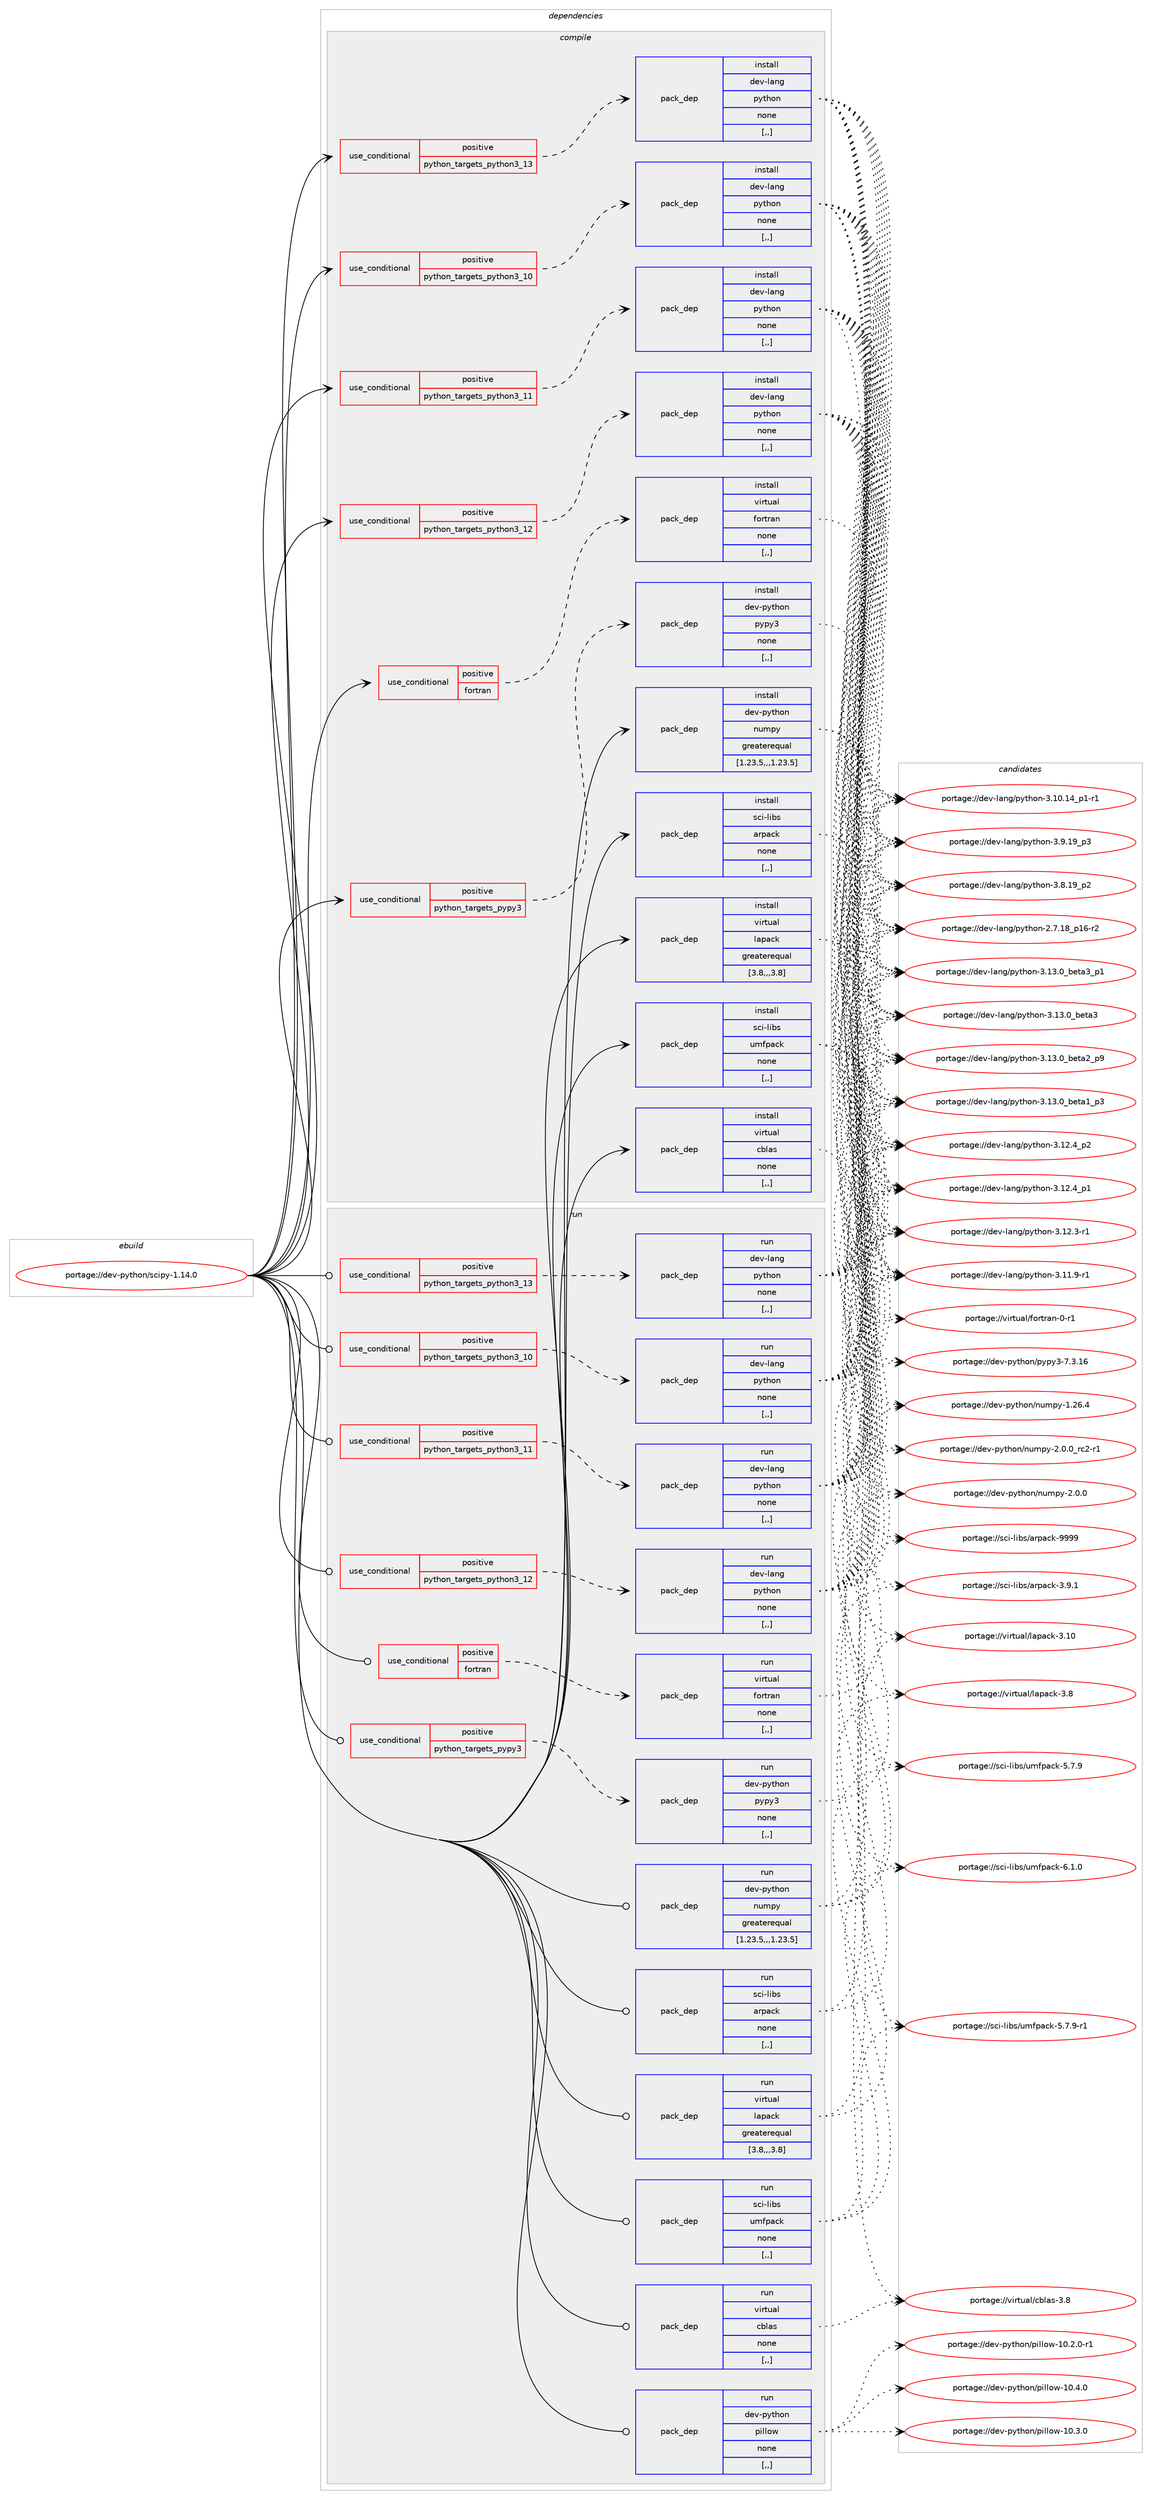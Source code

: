 digraph prolog {

# *************
# Graph options
# *************

newrank=true;
concentrate=true;
compound=true;
graph [rankdir=LR,fontname=Helvetica,fontsize=10,ranksep=1.5];#, ranksep=2.5, nodesep=0.2];
edge  [arrowhead=vee];
node  [fontname=Helvetica,fontsize=10];

# **********
# The ebuild
# **********

subgraph cluster_leftcol {
color=gray;
label=<<i>ebuild</i>>;
id [label="portage://dev-python/scipy-1.14.0", color=red, width=4, href="../dev-python/scipy-1.14.0.svg"];
}

# ****************
# The dependencies
# ****************

subgraph cluster_midcol {
color=gray;
label=<<i>dependencies</i>>;
subgraph cluster_compile {
fillcolor="#eeeeee";
style=filled;
label=<<i>compile</i>>;
subgraph cond39137 {
dependency162172 [label=<<TABLE BORDER="0" CELLBORDER="1" CELLSPACING="0" CELLPADDING="4"><TR><TD ROWSPAN="3" CELLPADDING="10">use_conditional</TD></TR><TR><TD>positive</TD></TR><TR><TD>fortran</TD></TR></TABLE>>, shape=none, color=red];
subgraph pack121763 {
dependency162173 [label=<<TABLE BORDER="0" CELLBORDER="1" CELLSPACING="0" CELLPADDING="4" WIDTH="220"><TR><TD ROWSPAN="6" CELLPADDING="30">pack_dep</TD></TR><TR><TD WIDTH="110">install</TD></TR><TR><TD>virtual</TD></TR><TR><TD>fortran</TD></TR><TR><TD>none</TD></TR><TR><TD>[,,]</TD></TR></TABLE>>, shape=none, color=blue];
}
dependency162172:e -> dependency162173:w [weight=20,style="dashed",arrowhead="vee"];
}
id:e -> dependency162172:w [weight=20,style="solid",arrowhead="vee"];
subgraph cond39138 {
dependency162174 [label=<<TABLE BORDER="0" CELLBORDER="1" CELLSPACING="0" CELLPADDING="4"><TR><TD ROWSPAN="3" CELLPADDING="10">use_conditional</TD></TR><TR><TD>positive</TD></TR><TR><TD>python_targets_pypy3</TD></TR></TABLE>>, shape=none, color=red];
subgraph pack121764 {
dependency162175 [label=<<TABLE BORDER="0" CELLBORDER="1" CELLSPACING="0" CELLPADDING="4" WIDTH="220"><TR><TD ROWSPAN="6" CELLPADDING="30">pack_dep</TD></TR><TR><TD WIDTH="110">install</TD></TR><TR><TD>dev-python</TD></TR><TR><TD>pypy3</TD></TR><TR><TD>none</TD></TR><TR><TD>[,,]</TD></TR></TABLE>>, shape=none, color=blue];
}
dependency162174:e -> dependency162175:w [weight=20,style="dashed",arrowhead="vee"];
}
id:e -> dependency162174:w [weight=20,style="solid",arrowhead="vee"];
subgraph cond39139 {
dependency162176 [label=<<TABLE BORDER="0" CELLBORDER="1" CELLSPACING="0" CELLPADDING="4"><TR><TD ROWSPAN="3" CELLPADDING="10">use_conditional</TD></TR><TR><TD>positive</TD></TR><TR><TD>python_targets_python3_10</TD></TR></TABLE>>, shape=none, color=red];
subgraph pack121765 {
dependency162177 [label=<<TABLE BORDER="0" CELLBORDER="1" CELLSPACING="0" CELLPADDING="4" WIDTH="220"><TR><TD ROWSPAN="6" CELLPADDING="30">pack_dep</TD></TR><TR><TD WIDTH="110">install</TD></TR><TR><TD>dev-lang</TD></TR><TR><TD>python</TD></TR><TR><TD>none</TD></TR><TR><TD>[,,]</TD></TR></TABLE>>, shape=none, color=blue];
}
dependency162176:e -> dependency162177:w [weight=20,style="dashed",arrowhead="vee"];
}
id:e -> dependency162176:w [weight=20,style="solid",arrowhead="vee"];
subgraph cond39140 {
dependency162178 [label=<<TABLE BORDER="0" CELLBORDER="1" CELLSPACING="0" CELLPADDING="4"><TR><TD ROWSPAN="3" CELLPADDING="10">use_conditional</TD></TR><TR><TD>positive</TD></TR><TR><TD>python_targets_python3_11</TD></TR></TABLE>>, shape=none, color=red];
subgraph pack121766 {
dependency162179 [label=<<TABLE BORDER="0" CELLBORDER="1" CELLSPACING="0" CELLPADDING="4" WIDTH="220"><TR><TD ROWSPAN="6" CELLPADDING="30">pack_dep</TD></TR><TR><TD WIDTH="110">install</TD></TR><TR><TD>dev-lang</TD></TR><TR><TD>python</TD></TR><TR><TD>none</TD></TR><TR><TD>[,,]</TD></TR></TABLE>>, shape=none, color=blue];
}
dependency162178:e -> dependency162179:w [weight=20,style="dashed",arrowhead="vee"];
}
id:e -> dependency162178:w [weight=20,style="solid",arrowhead="vee"];
subgraph cond39141 {
dependency162180 [label=<<TABLE BORDER="0" CELLBORDER="1" CELLSPACING="0" CELLPADDING="4"><TR><TD ROWSPAN="3" CELLPADDING="10">use_conditional</TD></TR><TR><TD>positive</TD></TR><TR><TD>python_targets_python3_12</TD></TR></TABLE>>, shape=none, color=red];
subgraph pack121767 {
dependency162181 [label=<<TABLE BORDER="0" CELLBORDER="1" CELLSPACING="0" CELLPADDING="4" WIDTH="220"><TR><TD ROWSPAN="6" CELLPADDING="30">pack_dep</TD></TR><TR><TD WIDTH="110">install</TD></TR><TR><TD>dev-lang</TD></TR><TR><TD>python</TD></TR><TR><TD>none</TD></TR><TR><TD>[,,]</TD></TR></TABLE>>, shape=none, color=blue];
}
dependency162180:e -> dependency162181:w [weight=20,style="dashed",arrowhead="vee"];
}
id:e -> dependency162180:w [weight=20,style="solid",arrowhead="vee"];
subgraph cond39142 {
dependency162182 [label=<<TABLE BORDER="0" CELLBORDER="1" CELLSPACING="0" CELLPADDING="4"><TR><TD ROWSPAN="3" CELLPADDING="10">use_conditional</TD></TR><TR><TD>positive</TD></TR><TR><TD>python_targets_python3_13</TD></TR></TABLE>>, shape=none, color=red];
subgraph pack121768 {
dependency162183 [label=<<TABLE BORDER="0" CELLBORDER="1" CELLSPACING="0" CELLPADDING="4" WIDTH="220"><TR><TD ROWSPAN="6" CELLPADDING="30">pack_dep</TD></TR><TR><TD WIDTH="110">install</TD></TR><TR><TD>dev-lang</TD></TR><TR><TD>python</TD></TR><TR><TD>none</TD></TR><TR><TD>[,,]</TD></TR></TABLE>>, shape=none, color=blue];
}
dependency162182:e -> dependency162183:w [weight=20,style="dashed",arrowhead="vee"];
}
id:e -> dependency162182:w [weight=20,style="solid",arrowhead="vee"];
subgraph pack121769 {
dependency162184 [label=<<TABLE BORDER="0" CELLBORDER="1" CELLSPACING="0" CELLPADDING="4" WIDTH="220"><TR><TD ROWSPAN="6" CELLPADDING="30">pack_dep</TD></TR><TR><TD WIDTH="110">install</TD></TR><TR><TD>dev-python</TD></TR><TR><TD>numpy</TD></TR><TR><TD>greaterequal</TD></TR><TR><TD>[1.23.5,,,1.23.5]</TD></TR></TABLE>>, shape=none, color=blue];
}
id:e -> dependency162184:w [weight=20,style="solid",arrowhead="vee"];
subgraph pack121770 {
dependency162185 [label=<<TABLE BORDER="0" CELLBORDER="1" CELLSPACING="0" CELLPADDING="4" WIDTH="220"><TR><TD ROWSPAN="6" CELLPADDING="30">pack_dep</TD></TR><TR><TD WIDTH="110">install</TD></TR><TR><TD>sci-libs</TD></TR><TR><TD>arpack</TD></TR><TR><TD>none</TD></TR><TR><TD>[,,]</TD></TR></TABLE>>, shape=none, color=blue];
}
id:e -> dependency162185:w [weight=20,style="solid",arrowhead="vee"];
subgraph pack121771 {
dependency162186 [label=<<TABLE BORDER="0" CELLBORDER="1" CELLSPACING="0" CELLPADDING="4" WIDTH="220"><TR><TD ROWSPAN="6" CELLPADDING="30">pack_dep</TD></TR><TR><TD WIDTH="110">install</TD></TR><TR><TD>sci-libs</TD></TR><TR><TD>umfpack</TD></TR><TR><TD>none</TD></TR><TR><TD>[,,]</TD></TR></TABLE>>, shape=none, color=blue];
}
id:e -> dependency162186:w [weight=20,style="solid",arrowhead="vee"];
subgraph pack121772 {
dependency162187 [label=<<TABLE BORDER="0" CELLBORDER="1" CELLSPACING="0" CELLPADDING="4" WIDTH="220"><TR><TD ROWSPAN="6" CELLPADDING="30">pack_dep</TD></TR><TR><TD WIDTH="110">install</TD></TR><TR><TD>virtual</TD></TR><TR><TD>cblas</TD></TR><TR><TD>none</TD></TR><TR><TD>[,,]</TD></TR></TABLE>>, shape=none, color=blue];
}
id:e -> dependency162187:w [weight=20,style="solid",arrowhead="vee"];
subgraph pack121773 {
dependency162188 [label=<<TABLE BORDER="0" CELLBORDER="1" CELLSPACING="0" CELLPADDING="4" WIDTH="220"><TR><TD ROWSPAN="6" CELLPADDING="30">pack_dep</TD></TR><TR><TD WIDTH="110">install</TD></TR><TR><TD>virtual</TD></TR><TR><TD>lapack</TD></TR><TR><TD>greaterequal</TD></TR><TR><TD>[3.8,,,3.8]</TD></TR></TABLE>>, shape=none, color=blue];
}
id:e -> dependency162188:w [weight=20,style="solid",arrowhead="vee"];
}
subgraph cluster_compileandrun {
fillcolor="#eeeeee";
style=filled;
label=<<i>compile and run</i>>;
}
subgraph cluster_run {
fillcolor="#eeeeee";
style=filled;
label=<<i>run</i>>;
subgraph cond39143 {
dependency162189 [label=<<TABLE BORDER="0" CELLBORDER="1" CELLSPACING="0" CELLPADDING="4"><TR><TD ROWSPAN="3" CELLPADDING="10">use_conditional</TD></TR><TR><TD>positive</TD></TR><TR><TD>fortran</TD></TR></TABLE>>, shape=none, color=red];
subgraph pack121774 {
dependency162190 [label=<<TABLE BORDER="0" CELLBORDER="1" CELLSPACING="0" CELLPADDING="4" WIDTH="220"><TR><TD ROWSPAN="6" CELLPADDING="30">pack_dep</TD></TR><TR><TD WIDTH="110">run</TD></TR><TR><TD>virtual</TD></TR><TR><TD>fortran</TD></TR><TR><TD>none</TD></TR><TR><TD>[,,]</TD></TR></TABLE>>, shape=none, color=blue];
}
dependency162189:e -> dependency162190:w [weight=20,style="dashed",arrowhead="vee"];
}
id:e -> dependency162189:w [weight=20,style="solid",arrowhead="odot"];
subgraph cond39144 {
dependency162191 [label=<<TABLE BORDER="0" CELLBORDER="1" CELLSPACING="0" CELLPADDING="4"><TR><TD ROWSPAN="3" CELLPADDING="10">use_conditional</TD></TR><TR><TD>positive</TD></TR><TR><TD>python_targets_pypy3</TD></TR></TABLE>>, shape=none, color=red];
subgraph pack121775 {
dependency162192 [label=<<TABLE BORDER="0" CELLBORDER="1" CELLSPACING="0" CELLPADDING="4" WIDTH="220"><TR><TD ROWSPAN="6" CELLPADDING="30">pack_dep</TD></TR><TR><TD WIDTH="110">run</TD></TR><TR><TD>dev-python</TD></TR><TR><TD>pypy3</TD></TR><TR><TD>none</TD></TR><TR><TD>[,,]</TD></TR></TABLE>>, shape=none, color=blue];
}
dependency162191:e -> dependency162192:w [weight=20,style="dashed",arrowhead="vee"];
}
id:e -> dependency162191:w [weight=20,style="solid",arrowhead="odot"];
subgraph cond39145 {
dependency162193 [label=<<TABLE BORDER="0" CELLBORDER="1" CELLSPACING="0" CELLPADDING="4"><TR><TD ROWSPAN="3" CELLPADDING="10">use_conditional</TD></TR><TR><TD>positive</TD></TR><TR><TD>python_targets_python3_10</TD></TR></TABLE>>, shape=none, color=red];
subgraph pack121776 {
dependency162194 [label=<<TABLE BORDER="0" CELLBORDER="1" CELLSPACING="0" CELLPADDING="4" WIDTH="220"><TR><TD ROWSPAN="6" CELLPADDING="30">pack_dep</TD></TR><TR><TD WIDTH="110">run</TD></TR><TR><TD>dev-lang</TD></TR><TR><TD>python</TD></TR><TR><TD>none</TD></TR><TR><TD>[,,]</TD></TR></TABLE>>, shape=none, color=blue];
}
dependency162193:e -> dependency162194:w [weight=20,style="dashed",arrowhead="vee"];
}
id:e -> dependency162193:w [weight=20,style="solid",arrowhead="odot"];
subgraph cond39146 {
dependency162195 [label=<<TABLE BORDER="0" CELLBORDER="1" CELLSPACING="0" CELLPADDING="4"><TR><TD ROWSPAN="3" CELLPADDING="10">use_conditional</TD></TR><TR><TD>positive</TD></TR><TR><TD>python_targets_python3_11</TD></TR></TABLE>>, shape=none, color=red];
subgraph pack121777 {
dependency162196 [label=<<TABLE BORDER="0" CELLBORDER="1" CELLSPACING="0" CELLPADDING="4" WIDTH="220"><TR><TD ROWSPAN="6" CELLPADDING="30">pack_dep</TD></TR><TR><TD WIDTH="110">run</TD></TR><TR><TD>dev-lang</TD></TR><TR><TD>python</TD></TR><TR><TD>none</TD></TR><TR><TD>[,,]</TD></TR></TABLE>>, shape=none, color=blue];
}
dependency162195:e -> dependency162196:w [weight=20,style="dashed",arrowhead="vee"];
}
id:e -> dependency162195:w [weight=20,style="solid",arrowhead="odot"];
subgraph cond39147 {
dependency162197 [label=<<TABLE BORDER="0" CELLBORDER="1" CELLSPACING="0" CELLPADDING="4"><TR><TD ROWSPAN="3" CELLPADDING="10">use_conditional</TD></TR><TR><TD>positive</TD></TR><TR><TD>python_targets_python3_12</TD></TR></TABLE>>, shape=none, color=red];
subgraph pack121778 {
dependency162198 [label=<<TABLE BORDER="0" CELLBORDER="1" CELLSPACING="0" CELLPADDING="4" WIDTH="220"><TR><TD ROWSPAN="6" CELLPADDING="30">pack_dep</TD></TR><TR><TD WIDTH="110">run</TD></TR><TR><TD>dev-lang</TD></TR><TR><TD>python</TD></TR><TR><TD>none</TD></TR><TR><TD>[,,]</TD></TR></TABLE>>, shape=none, color=blue];
}
dependency162197:e -> dependency162198:w [weight=20,style="dashed",arrowhead="vee"];
}
id:e -> dependency162197:w [weight=20,style="solid",arrowhead="odot"];
subgraph cond39148 {
dependency162199 [label=<<TABLE BORDER="0" CELLBORDER="1" CELLSPACING="0" CELLPADDING="4"><TR><TD ROWSPAN="3" CELLPADDING="10">use_conditional</TD></TR><TR><TD>positive</TD></TR><TR><TD>python_targets_python3_13</TD></TR></TABLE>>, shape=none, color=red];
subgraph pack121779 {
dependency162200 [label=<<TABLE BORDER="0" CELLBORDER="1" CELLSPACING="0" CELLPADDING="4" WIDTH="220"><TR><TD ROWSPAN="6" CELLPADDING="30">pack_dep</TD></TR><TR><TD WIDTH="110">run</TD></TR><TR><TD>dev-lang</TD></TR><TR><TD>python</TD></TR><TR><TD>none</TD></TR><TR><TD>[,,]</TD></TR></TABLE>>, shape=none, color=blue];
}
dependency162199:e -> dependency162200:w [weight=20,style="dashed",arrowhead="vee"];
}
id:e -> dependency162199:w [weight=20,style="solid",arrowhead="odot"];
subgraph pack121780 {
dependency162201 [label=<<TABLE BORDER="0" CELLBORDER="1" CELLSPACING="0" CELLPADDING="4" WIDTH="220"><TR><TD ROWSPAN="6" CELLPADDING="30">pack_dep</TD></TR><TR><TD WIDTH="110">run</TD></TR><TR><TD>dev-python</TD></TR><TR><TD>numpy</TD></TR><TR><TD>greaterequal</TD></TR><TR><TD>[1.23.5,,,1.23.5]</TD></TR></TABLE>>, shape=none, color=blue];
}
id:e -> dependency162201:w [weight=20,style="solid",arrowhead="odot"];
subgraph pack121781 {
dependency162202 [label=<<TABLE BORDER="0" CELLBORDER="1" CELLSPACING="0" CELLPADDING="4" WIDTH="220"><TR><TD ROWSPAN="6" CELLPADDING="30">pack_dep</TD></TR><TR><TD WIDTH="110">run</TD></TR><TR><TD>dev-python</TD></TR><TR><TD>pillow</TD></TR><TR><TD>none</TD></TR><TR><TD>[,,]</TD></TR></TABLE>>, shape=none, color=blue];
}
id:e -> dependency162202:w [weight=20,style="solid",arrowhead="odot"];
subgraph pack121782 {
dependency162203 [label=<<TABLE BORDER="0" CELLBORDER="1" CELLSPACING="0" CELLPADDING="4" WIDTH="220"><TR><TD ROWSPAN="6" CELLPADDING="30">pack_dep</TD></TR><TR><TD WIDTH="110">run</TD></TR><TR><TD>sci-libs</TD></TR><TR><TD>arpack</TD></TR><TR><TD>none</TD></TR><TR><TD>[,,]</TD></TR></TABLE>>, shape=none, color=blue];
}
id:e -> dependency162203:w [weight=20,style="solid",arrowhead="odot"];
subgraph pack121783 {
dependency162204 [label=<<TABLE BORDER="0" CELLBORDER="1" CELLSPACING="0" CELLPADDING="4" WIDTH="220"><TR><TD ROWSPAN="6" CELLPADDING="30">pack_dep</TD></TR><TR><TD WIDTH="110">run</TD></TR><TR><TD>sci-libs</TD></TR><TR><TD>umfpack</TD></TR><TR><TD>none</TD></TR><TR><TD>[,,]</TD></TR></TABLE>>, shape=none, color=blue];
}
id:e -> dependency162204:w [weight=20,style="solid",arrowhead="odot"];
subgraph pack121784 {
dependency162205 [label=<<TABLE BORDER="0" CELLBORDER="1" CELLSPACING="0" CELLPADDING="4" WIDTH="220"><TR><TD ROWSPAN="6" CELLPADDING="30">pack_dep</TD></TR><TR><TD WIDTH="110">run</TD></TR><TR><TD>virtual</TD></TR><TR><TD>cblas</TD></TR><TR><TD>none</TD></TR><TR><TD>[,,]</TD></TR></TABLE>>, shape=none, color=blue];
}
id:e -> dependency162205:w [weight=20,style="solid",arrowhead="odot"];
subgraph pack121785 {
dependency162206 [label=<<TABLE BORDER="0" CELLBORDER="1" CELLSPACING="0" CELLPADDING="4" WIDTH="220"><TR><TD ROWSPAN="6" CELLPADDING="30">pack_dep</TD></TR><TR><TD WIDTH="110">run</TD></TR><TR><TD>virtual</TD></TR><TR><TD>lapack</TD></TR><TR><TD>greaterequal</TD></TR><TR><TD>[3.8,,,3.8]</TD></TR></TABLE>>, shape=none, color=blue];
}
id:e -> dependency162206:w [weight=20,style="solid",arrowhead="odot"];
}
}

# **************
# The candidates
# **************

subgraph cluster_choices {
rank=same;
color=gray;
label=<<i>candidates</i>>;

subgraph choice121763 {
color=black;
nodesep=1;
choice11810511411611797108471021111141161149711045484511449 [label="portage://virtual/fortran-0-r1", color=red, width=4,href="../virtual/fortran-0-r1.svg"];
dependency162173:e -> choice11810511411611797108471021111141161149711045484511449:w [style=dotted,weight="100"];
}
subgraph choice121764 {
color=black;
nodesep=1;
choice10010111845112121116104111110471121211121215145554651464954 [label="portage://dev-python/pypy3-7.3.16", color=red, width=4,href="../dev-python/pypy3-7.3.16.svg"];
dependency162175:e -> choice10010111845112121116104111110471121211121215145554651464954:w [style=dotted,weight="100"];
}
subgraph choice121765 {
color=black;
nodesep=1;
choice10010111845108971101034711212111610411111045514649514648959810111697519511249 [label="portage://dev-lang/python-3.13.0_beta3_p1", color=red, width=4,href="../dev-lang/python-3.13.0_beta3_p1.svg"];
choice1001011184510897110103471121211161041111104551464951464895981011169751 [label="portage://dev-lang/python-3.13.0_beta3", color=red, width=4,href="../dev-lang/python-3.13.0_beta3.svg"];
choice10010111845108971101034711212111610411111045514649514648959810111697509511257 [label="portage://dev-lang/python-3.13.0_beta2_p9", color=red, width=4,href="../dev-lang/python-3.13.0_beta2_p9.svg"];
choice10010111845108971101034711212111610411111045514649514648959810111697499511251 [label="portage://dev-lang/python-3.13.0_beta1_p3", color=red, width=4,href="../dev-lang/python-3.13.0_beta1_p3.svg"];
choice100101118451089711010347112121116104111110455146495046529511250 [label="portage://dev-lang/python-3.12.4_p2", color=red, width=4,href="../dev-lang/python-3.12.4_p2.svg"];
choice100101118451089711010347112121116104111110455146495046529511249 [label="portage://dev-lang/python-3.12.4_p1", color=red, width=4,href="../dev-lang/python-3.12.4_p1.svg"];
choice100101118451089711010347112121116104111110455146495046514511449 [label="portage://dev-lang/python-3.12.3-r1", color=red, width=4,href="../dev-lang/python-3.12.3-r1.svg"];
choice100101118451089711010347112121116104111110455146494946574511449 [label="portage://dev-lang/python-3.11.9-r1", color=red, width=4,href="../dev-lang/python-3.11.9-r1.svg"];
choice100101118451089711010347112121116104111110455146494846495295112494511449 [label="portage://dev-lang/python-3.10.14_p1-r1", color=red, width=4,href="../dev-lang/python-3.10.14_p1-r1.svg"];
choice100101118451089711010347112121116104111110455146574649579511251 [label="portage://dev-lang/python-3.9.19_p3", color=red, width=4,href="../dev-lang/python-3.9.19_p3.svg"];
choice100101118451089711010347112121116104111110455146564649579511250 [label="portage://dev-lang/python-3.8.19_p2", color=red, width=4,href="../dev-lang/python-3.8.19_p2.svg"];
choice100101118451089711010347112121116104111110455046554649569511249544511450 [label="portage://dev-lang/python-2.7.18_p16-r2", color=red, width=4,href="../dev-lang/python-2.7.18_p16-r2.svg"];
dependency162177:e -> choice10010111845108971101034711212111610411111045514649514648959810111697519511249:w [style=dotted,weight="100"];
dependency162177:e -> choice1001011184510897110103471121211161041111104551464951464895981011169751:w [style=dotted,weight="100"];
dependency162177:e -> choice10010111845108971101034711212111610411111045514649514648959810111697509511257:w [style=dotted,weight="100"];
dependency162177:e -> choice10010111845108971101034711212111610411111045514649514648959810111697499511251:w [style=dotted,weight="100"];
dependency162177:e -> choice100101118451089711010347112121116104111110455146495046529511250:w [style=dotted,weight="100"];
dependency162177:e -> choice100101118451089711010347112121116104111110455146495046529511249:w [style=dotted,weight="100"];
dependency162177:e -> choice100101118451089711010347112121116104111110455146495046514511449:w [style=dotted,weight="100"];
dependency162177:e -> choice100101118451089711010347112121116104111110455146494946574511449:w [style=dotted,weight="100"];
dependency162177:e -> choice100101118451089711010347112121116104111110455146494846495295112494511449:w [style=dotted,weight="100"];
dependency162177:e -> choice100101118451089711010347112121116104111110455146574649579511251:w [style=dotted,weight="100"];
dependency162177:e -> choice100101118451089711010347112121116104111110455146564649579511250:w [style=dotted,weight="100"];
dependency162177:e -> choice100101118451089711010347112121116104111110455046554649569511249544511450:w [style=dotted,weight="100"];
}
subgraph choice121766 {
color=black;
nodesep=1;
choice10010111845108971101034711212111610411111045514649514648959810111697519511249 [label="portage://dev-lang/python-3.13.0_beta3_p1", color=red, width=4,href="../dev-lang/python-3.13.0_beta3_p1.svg"];
choice1001011184510897110103471121211161041111104551464951464895981011169751 [label="portage://dev-lang/python-3.13.0_beta3", color=red, width=4,href="../dev-lang/python-3.13.0_beta3.svg"];
choice10010111845108971101034711212111610411111045514649514648959810111697509511257 [label="portage://dev-lang/python-3.13.0_beta2_p9", color=red, width=4,href="../dev-lang/python-3.13.0_beta2_p9.svg"];
choice10010111845108971101034711212111610411111045514649514648959810111697499511251 [label="portage://dev-lang/python-3.13.0_beta1_p3", color=red, width=4,href="../dev-lang/python-3.13.0_beta1_p3.svg"];
choice100101118451089711010347112121116104111110455146495046529511250 [label="portage://dev-lang/python-3.12.4_p2", color=red, width=4,href="../dev-lang/python-3.12.4_p2.svg"];
choice100101118451089711010347112121116104111110455146495046529511249 [label="portage://dev-lang/python-3.12.4_p1", color=red, width=4,href="../dev-lang/python-3.12.4_p1.svg"];
choice100101118451089711010347112121116104111110455146495046514511449 [label="portage://dev-lang/python-3.12.3-r1", color=red, width=4,href="../dev-lang/python-3.12.3-r1.svg"];
choice100101118451089711010347112121116104111110455146494946574511449 [label="portage://dev-lang/python-3.11.9-r1", color=red, width=4,href="../dev-lang/python-3.11.9-r1.svg"];
choice100101118451089711010347112121116104111110455146494846495295112494511449 [label="portage://dev-lang/python-3.10.14_p1-r1", color=red, width=4,href="../dev-lang/python-3.10.14_p1-r1.svg"];
choice100101118451089711010347112121116104111110455146574649579511251 [label="portage://dev-lang/python-3.9.19_p3", color=red, width=4,href="../dev-lang/python-3.9.19_p3.svg"];
choice100101118451089711010347112121116104111110455146564649579511250 [label="portage://dev-lang/python-3.8.19_p2", color=red, width=4,href="../dev-lang/python-3.8.19_p2.svg"];
choice100101118451089711010347112121116104111110455046554649569511249544511450 [label="portage://dev-lang/python-2.7.18_p16-r2", color=red, width=4,href="../dev-lang/python-2.7.18_p16-r2.svg"];
dependency162179:e -> choice10010111845108971101034711212111610411111045514649514648959810111697519511249:w [style=dotted,weight="100"];
dependency162179:e -> choice1001011184510897110103471121211161041111104551464951464895981011169751:w [style=dotted,weight="100"];
dependency162179:e -> choice10010111845108971101034711212111610411111045514649514648959810111697509511257:w [style=dotted,weight="100"];
dependency162179:e -> choice10010111845108971101034711212111610411111045514649514648959810111697499511251:w [style=dotted,weight="100"];
dependency162179:e -> choice100101118451089711010347112121116104111110455146495046529511250:w [style=dotted,weight="100"];
dependency162179:e -> choice100101118451089711010347112121116104111110455146495046529511249:w [style=dotted,weight="100"];
dependency162179:e -> choice100101118451089711010347112121116104111110455146495046514511449:w [style=dotted,weight="100"];
dependency162179:e -> choice100101118451089711010347112121116104111110455146494946574511449:w [style=dotted,weight="100"];
dependency162179:e -> choice100101118451089711010347112121116104111110455146494846495295112494511449:w [style=dotted,weight="100"];
dependency162179:e -> choice100101118451089711010347112121116104111110455146574649579511251:w [style=dotted,weight="100"];
dependency162179:e -> choice100101118451089711010347112121116104111110455146564649579511250:w [style=dotted,weight="100"];
dependency162179:e -> choice100101118451089711010347112121116104111110455046554649569511249544511450:w [style=dotted,weight="100"];
}
subgraph choice121767 {
color=black;
nodesep=1;
choice10010111845108971101034711212111610411111045514649514648959810111697519511249 [label="portage://dev-lang/python-3.13.0_beta3_p1", color=red, width=4,href="../dev-lang/python-3.13.0_beta3_p1.svg"];
choice1001011184510897110103471121211161041111104551464951464895981011169751 [label="portage://dev-lang/python-3.13.0_beta3", color=red, width=4,href="../dev-lang/python-3.13.0_beta3.svg"];
choice10010111845108971101034711212111610411111045514649514648959810111697509511257 [label="portage://dev-lang/python-3.13.0_beta2_p9", color=red, width=4,href="../dev-lang/python-3.13.0_beta2_p9.svg"];
choice10010111845108971101034711212111610411111045514649514648959810111697499511251 [label="portage://dev-lang/python-3.13.0_beta1_p3", color=red, width=4,href="../dev-lang/python-3.13.0_beta1_p3.svg"];
choice100101118451089711010347112121116104111110455146495046529511250 [label="portage://dev-lang/python-3.12.4_p2", color=red, width=4,href="../dev-lang/python-3.12.4_p2.svg"];
choice100101118451089711010347112121116104111110455146495046529511249 [label="portage://dev-lang/python-3.12.4_p1", color=red, width=4,href="../dev-lang/python-3.12.4_p1.svg"];
choice100101118451089711010347112121116104111110455146495046514511449 [label="portage://dev-lang/python-3.12.3-r1", color=red, width=4,href="../dev-lang/python-3.12.3-r1.svg"];
choice100101118451089711010347112121116104111110455146494946574511449 [label="portage://dev-lang/python-3.11.9-r1", color=red, width=4,href="../dev-lang/python-3.11.9-r1.svg"];
choice100101118451089711010347112121116104111110455146494846495295112494511449 [label="portage://dev-lang/python-3.10.14_p1-r1", color=red, width=4,href="../dev-lang/python-3.10.14_p1-r1.svg"];
choice100101118451089711010347112121116104111110455146574649579511251 [label="portage://dev-lang/python-3.9.19_p3", color=red, width=4,href="../dev-lang/python-3.9.19_p3.svg"];
choice100101118451089711010347112121116104111110455146564649579511250 [label="portage://dev-lang/python-3.8.19_p2", color=red, width=4,href="../dev-lang/python-3.8.19_p2.svg"];
choice100101118451089711010347112121116104111110455046554649569511249544511450 [label="portage://dev-lang/python-2.7.18_p16-r2", color=red, width=4,href="../dev-lang/python-2.7.18_p16-r2.svg"];
dependency162181:e -> choice10010111845108971101034711212111610411111045514649514648959810111697519511249:w [style=dotted,weight="100"];
dependency162181:e -> choice1001011184510897110103471121211161041111104551464951464895981011169751:w [style=dotted,weight="100"];
dependency162181:e -> choice10010111845108971101034711212111610411111045514649514648959810111697509511257:w [style=dotted,weight="100"];
dependency162181:e -> choice10010111845108971101034711212111610411111045514649514648959810111697499511251:w [style=dotted,weight="100"];
dependency162181:e -> choice100101118451089711010347112121116104111110455146495046529511250:w [style=dotted,weight="100"];
dependency162181:e -> choice100101118451089711010347112121116104111110455146495046529511249:w [style=dotted,weight="100"];
dependency162181:e -> choice100101118451089711010347112121116104111110455146495046514511449:w [style=dotted,weight="100"];
dependency162181:e -> choice100101118451089711010347112121116104111110455146494946574511449:w [style=dotted,weight="100"];
dependency162181:e -> choice100101118451089711010347112121116104111110455146494846495295112494511449:w [style=dotted,weight="100"];
dependency162181:e -> choice100101118451089711010347112121116104111110455146574649579511251:w [style=dotted,weight="100"];
dependency162181:e -> choice100101118451089711010347112121116104111110455146564649579511250:w [style=dotted,weight="100"];
dependency162181:e -> choice100101118451089711010347112121116104111110455046554649569511249544511450:w [style=dotted,weight="100"];
}
subgraph choice121768 {
color=black;
nodesep=1;
choice10010111845108971101034711212111610411111045514649514648959810111697519511249 [label="portage://dev-lang/python-3.13.0_beta3_p1", color=red, width=4,href="../dev-lang/python-3.13.0_beta3_p1.svg"];
choice1001011184510897110103471121211161041111104551464951464895981011169751 [label="portage://dev-lang/python-3.13.0_beta3", color=red, width=4,href="../dev-lang/python-3.13.0_beta3.svg"];
choice10010111845108971101034711212111610411111045514649514648959810111697509511257 [label="portage://dev-lang/python-3.13.0_beta2_p9", color=red, width=4,href="../dev-lang/python-3.13.0_beta2_p9.svg"];
choice10010111845108971101034711212111610411111045514649514648959810111697499511251 [label="portage://dev-lang/python-3.13.0_beta1_p3", color=red, width=4,href="../dev-lang/python-3.13.0_beta1_p3.svg"];
choice100101118451089711010347112121116104111110455146495046529511250 [label="portage://dev-lang/python-3.12.4_p2", color=red, width=4,href="../dev-lang/python-3.12.4_p2.svg"];
choice100101118451089711010347112121116104111110455146495046529511249 [label="portage://dev-lang/python-3.12.4_p1", color=red, width=4,href="../dev-lang/python-3.12.4_p1.svg"];
choice100101118451089711010347112121116104111110455146495046514511449 [label="portage://dev-lang/python-3.12.3-r1", color=red, width=4,href="../dev-lang/python-3.12.3-r1.svg"];
choice100101118451089711010347112121116104111110455146494946574511449 [label="portage://dev-lang/python-3.11.9-r1", color=red, width=4,href="../dev-lang/python-3.11.9-r1.svg"];
choice100101118451089711010347112121116104111110455146494846495295112494511449 [label="portage://dev-lang/python-3.10.14_p1-r1", color=red, width=4,href="../dev-lang/python-3.10.14_p1-r1.svg"];
choice100101118451089711010347112121116104111110455146574649579511251 [label="portage://dev-lang/python-3.9.19_p3", color=red, width=4,href="../dev-lang/python-3.9.19_p3.svg"];
choice100101118451089711010347112121116104111110455146564649579511250 [label="portage://dev-lang/python-3.8.19_p2", color=red, width=4,href="../dev-lang/python-3.8.19_p2.svg"];
choice100101118451089711010347112121116104111110455046554649569511249544511450 [label="portage://dev-lang/python-2.7.18_p16-r2", color=red, width=4,href="../dev-lang/python-2.7.18_p16-r2.svg"];
dependency162183:e -> choice10010111845108971101034711212111610411111045514649514648959810111697519511249:w [style=dotted,weight="100"];
dependency162183:e -> choice1001011184510897110103471121211161041111104551464951464895981011169751:w [style=dotted,weight="100"];
dependency162183:e -> choice10010111845108971101034711212111610411111045514649514648959810111697509511257:w [style=dotted,weight="100"];
dependency162183:e -> choice10010111845108971101034711212111610411111045514649514648959810111697499511251:w [style=dotted,weight="100"];
dependency162183:e -> choice100101118451089711010347112121116104111110455146495046529511250:w [style=dotted,weight="100"];
dependency162183:e -> choice100101118451089711010347112121116104111110455146495046529511249:w [style=dotted,weight="100"];
dependency162183:e -> choice100101118451089711010347112121116104111110455146495046514511449:w [style=dotted,weight="100"];
dependency162183:e -> choice100101118451089711010347112121116104111110455146494946574511449:w [style=dotted,weight="100"];
dependency162183:e -> choice100101118451089711010347112121116104111110455146494846495295112494511449:w [style=dotted,weight="100"];
dependency162183:e -> choice100101118451089711010347112121116104111110455146574649579511251:w [style=dotted,weight="100"];
dependency162183:e -> choice100101118451089711010347112121116104111110455146564649579511250:w [style=dotted,weight="100"];
dependency162183:e -> choice100101118451089711010347112121116104111110455046554649569511249544511450:w [style=dotted,weight="100"];
}
subgraph choice121769 {
color=black;
nodesep=1;
choice10010111845112121116104111110471101171091121214550464846489511499504511449 [label="portage://dev-python/numpy-2.0.0_rc2-r1", color=red, width=4,href="../dev-python/numpy-2.0.0_rc2-r1.svg"];
choice1001011184511212111610411111047110117109112121455046484648 [label="portage://dev-python/numpy-2.0.0", color=red, width=4,href="../dev-python/numpy-2.0.0.svg"];
choice100101118451121211161041111104711011710911212145494650544652 [label="portage://dev-python/numpy-1.26.4", color=red, width=4,href="../dev-python/numpy-1.26.4.svg"];
dependency162184:e -> choice10010111845112121116104111110471101171091121214550464846489511499504511449:w [style=dotted,weight="100"];
dependency162184:e -> choice1001011184511212111610411111047110117109112121455046484648:w [style=dotted,weight="100"];
dependency162184:e -> choice100101118451121211161041111104711011710911212145494650544652:w [style=dotted,weight="100"];
}
subgraph choice121770 {
color=black;
nodesep=1;
choice115991054510810598115479711411297991074557575757 [label="portage://sci-libs/arpack-9999", color=red, width=4,href="../sci-libs/arpack-9999.svg"];
choice11599105451081059811547971141129799107455146574649 [label="portage://sci-libs/arpack-3.9.1", color=red, width=4,href="../sci-libs/arpack-3.9.1.svg"];
dependency162185:e -> choice115991054510810598115479711411297991074557575757:w [style=dotted,weight="100"];
dependency162185:e -> choice11599105451081059811547971141129799107455146574649:w [style=dotted,weight="100"];
}
subgraph choice121771 {
color=black;
nodesep=1;
choice115991054510810598115471171091021129799107455446494648 [label="portage://sci-libs/umfpack-6.1.0", color=red, width=4,href="../sci-libs/umfpack-6.1.0.svg"];
choice1159910545108105981154711710910211297991074553465546574511449 [label="portage://sci-libs/umfpack-5.7.9-r1", color=red, width=4,href="../sci-libs/umfpack-5.7.9-r1.svg"];
choice115991054510810598115471171091021129799107455346554657 [label="portage://sci-libs/umfpack-5.7.9", color=red, width=4,href="../sci-libs/umfpack-5.7.9.svg"];
dependency162186:e -> choice115991054510810598115471171091021129799107455446494648:w [style=dotted,weight="100"];
dependency162186:e -> choice1159910545108105981154711710910211297991074553465546574511449:w [style=dotted,weight="100"];
dependency162186:e -> choice115991054510810598115471171091021129799107455346554657:w [style=dotted,weight="100"];
}
subgraph choice121772 {
color=black;
nodesep=1;
choice118105114116117971084799981089711545514656 [label="portage://virtual/cblas-3.8", color=red, width=4,href="../virtual/cblas-3.8.svg"];
dependency162187:e -> choice118105114116117971084799981089711545514656:w [style=dotted,weight="100"];
}
subgraph choice121773 {
color=black;
nodesep=1;
choice11810511411611797108471089711297991074551464948 [label="portage://virtual/lapack-3.10", color=red, width=4,href="../virtual/lapack-3.10.svg"];
choice118105114116117971084710897112979910745514656 [label="portage://virtual/lapack-3.8", color=red, width=4,href="../virtual/lapack-3.8.svg"];
dependency162188:e -> choice11810511411611797108471089711297991074551464948:w [style=dotted,weight="100"];
dependency162188:e -> choice118105114116117971084710897112979910745514656:w [style=dotted,weight="100"];
}
subgraph choice121774 {
color=black;
nodesep=1;
choice11810511411611797108471021111141161149711045484511449 [label="portage://virtual/fortran-0-r1", color=red, width=4,href="../virtual/fortran-0-r1.svg"];
dependency162190:e -> choice11810511411611797108471021111141161149711045484511449:w [style=dotted,weight="100"];
}
subgraph choice121775 {
color=black;
nodesep=1;
choice10010111845112121116104111110471121211121215145554651464954 [label="portage://dev-python/pypy3-7.3.16", color=red, width=4,href="../dev-python/pypy3-7.3.16.svg"];
dependency162192:e -> choice10010111845112121116104111110471121211121215145554651464954:w [style=dotted,weight="100"];
}
subgraph choice121776 {
color=black;
nodesep=1;
choice10010111845108971101034711212111610411111045514649514648959810111697519511249 [label="portage://dev-lang/python-3.13.0_beta3_p1", color=red, width=4,href="../dev-lang/python-3.13.0_beta3_p1.svg"];
choice1001011184510897110103471121211161041111104551464951464895981011169751 [label="portage://dev-lang/python-3.13.0_beta3", color=red, width=4,href="../dev-lang/python-3.13.0_beta3.svg"];
choice10010111845108971101034711212111610411111045514649514648959810111697509511257 [label="portage://dev-lang/python-3.13.0_beta2_p9", color=red, width=4,href="../dev-lang/python-3.13.0_beta2_p9.svg"];
choice10010111845108971101034711212111610411111045514649514648959810111697499511251 [label="portage://dev-lang/python-3.13.0_beta1_p3", color=red, width=4,href="../dev-lang/python-3.13.0_beta1_p3.svg"];
choice100101118451089711010347112121116104111110455146495046529511250 [label="portage://dev-lang/python-3.12.4_p2", color=red, width=4,href="../dev-lang/python-3.12.4_p2.svg"];
choice100101118451089711010347112121116104111110455146495046529511249 [label="portage://dev-lang/python-3.12.4_p1", color=red, width=4,href="../dev-lang/python-3.12.4_p1.svg"];
choice100101118451089711010347112121116104111110455146495046514511449 [label="portage://dev-lang/python-3.12.3-r1", color=red, width=4,href="../dev-lang/python-3.12.3-r1.svg"];
choice100101118451089711010347112121116104111110455146494946574511449 [label="portage://dev-lang/python-3.11.9-r1", color=red, width=4,href="../dev-lang/python-3.11.9-r1.svg"];
choice100101118451089711010347112121116104111110455146494846495295112494511449 [label="portage://dev-lang/python-3.10.14_p1-r1", color=red, width=4,href="../dev-lang/python-3.10.14_p1-r1.svg"];
choice100101118451089711010347112121116104111110455146574649579511251 [label="portage://dev-lang/python-3.9.19_p3", color=red, width=4,href="../dev-lang/python-3.9.19_p3.svg"];
choice100101118451089711010347112121116104111110455146564649579511250 [label="portage://dev-lang/python-3.8.19_p2", color=red, width=4,href="../dev-lang/python-3.8.19_p2.svg"];
choice100101118451089711010347112121116104111110455046554649569511249544511450 [label="portage://dev-lang/python-2.7.18_p16-r2", color=red, width=4,href="../dev-lang/python-2.7.18_p16-r2.svg"];
dependency162194:e -> choice10010111845108971101034711212111610411111045514649514648959810111697519511249:w [style=dotted,weight="100"];
dependency162194:e -> choice1001011184510897110103471121211161041111104551464951464895981011169751:w [style=dotted,weight="100"];
dependency162194:e -> choice10010111845108971101034711212111610411111045514649514648959810111697509511257:w [style=dotted,weight="100"];
dependency162194:e -> choice10010111845108971101034711212111610411111045514649514648959810111697499511251:w [style=dotted,weight="100"];
dependency162194:e -> choice100101118451089711010347112121116104111110455146495046529511250:w [style=dotted,weight="100"];
dependency162194:e -> choice100101118451089711010347112121116104111110455146495046529511249:w [style=dotted,weight="100"];
dependency162194:e -> choice100101118451089711010347112121116104111110455146495046514511449:w [style=dotted,weight="100"];
dependency162194:e -> choice100101118451089711010347112121116104111110455146494946574511449:w [style=dotted,weight="100"];
dependency162194:e -> choice100101118451089711010347112121116104111110455146494846495295112494511449:w [style=dotted,weight="100"];
dependency162194:e -> choice100101118451089711010347112121116104111110455146574649579511251:w [style=dotted,weight="100"];
dependency162194:e -> choice100101118451089711010347112121116104111110455146564649579511250:w [style=dotted,weight="100"];
dependency162194:e -> choice100101118451089711010347112121116104111110455046554649569511249544511450:w [style=dotted,weight="100"];
}
subgraph choice121777 {
color=black;
nodesep=1;
choice10010111845108971101034711212111610411111045514649514648959810111697519511249 [label="portage://dev-lang/python-3.13.0_beta3_p1", color=red, width=4,href="../dev-lang/python-3.13.0_beta3_p1.svg"];
choice1001011184510897110103471121211161041111104551464951464895981011169751 [label="portage://dev-lang/python-3.13.0_beta3", color=red, width=4,href="../dev-lang/python-3.13.0_beta3.svg"];
choice10010111845108971101034711212111610411111045514649514648959810111697509511257 [label="portage://dev-lang/python-3.13.0_beta2_p9", color=red, width=4,href="../dev-lang/python-3.13.0_beta2_p9.svg"];
choice10010111845108971101034711212111610411111045514649514648959810111697499511251 [label="portage://dev-lang/python-3.13.0_beta1_p3", color=red, width=4,href="../dev-lang/python-3.13.0_beta1_p3.svg"];
choice100101118451089711010347112121116104111110455146495046529511250 [label="portage://dev-lang/python-3.12.4_p2", color=red, width=4,href="../dev-lang/python-3.12.4_p2.svg"];
choice100101118451089711010347112121116104111110455146495046529511249 [label="portage://dev-lang/python-3.12.4_p1", color=red, width=4,href="../dev-lang/python-3.12.4_p1.svg"];
choice100101118451089711010347112121116104111110455146495046514511449 [label="portage://dev-lang/python-3.12.3-r1", color=red, width=4,href="../dev-lang/python-3.12.3-r1.svg"];
choice100101118451089711010347112121116104111110455146494946574511449 [label="portage://dev-lang/python-3.11.9-r1", color=red, width=4,href="../dev-lang/python-3.11.9-r1.svg"];
choice100101118451089711010347112121116104111110455146494846495295112494511449 [label="portage://dev-lang/python-3.10.14_p1-r1", color=red, width=4,href="../dev-lang/python-3.10.14_p1-r1.svg"];
choice100101118451089711010347112121116104111110455146574649579511251 [label="portage://dev-lang/python-3.9.19_p3", color=red, width=4,href="../dev-lang/python-3.9.19_p3.svg"];
choice100101118451089711010347112121116104111110455146564649579511250 [label="portage://dev-lang/python-3.8.19_p2", color=red, width=4,href="../dev-lang/python-3.8.19_p2.svg"];
choice100101118451089711010347112121116104111110455046554649569511249544511450 [label="portage://dev-lang/python-2.7.18_p16-r2", color=red, width=4,href="../dev-lang/python-2.7.18_p16-r2.svg"];
dependency162196:e -> choice10010111845108971101034711212111610411111045514649514648959810111697519511249:w [style=dotted,weight="100"];
dependency162196:e -> choice1001011184510897110103471121211161041111104551464951464895981011169751:w [style=dotted,weight="100"];
dependency162196:e -> choice10010111845108971101034711212111610411111045514649514648959810111697509511257:w [style=dotted,weight="100"];
dependency162196:e -> choice10010111845108971101034711212111610411111045514649514648959810111697499511251:w [style=dotted,weight="100"];
dependency162196:e -> choice100101118451089711010347112121116104111110455146495046529511250:w [style=dotted,weight="100"];
dependency162196:e -> choice100101118451089711010347112121116104111110455146495046529511249:w [style=dotted,weight="100"];
dependency162196:e -> choice100101118451089711010347112121116104111110455146495046514511449:w [style=dotted,weight="100"];
dependency162196:e -> choice100101118451089711010347112121116104111110455146494946574511449:w [style=dotted,weight="100"];
dependency162196:e -> choice100101118451089711010347112121116104111110455146494846495295112494511449:w [style=dotted,weight="100"];
dependency162196:e -> choice100101118451089711010347112121116104111110455146574649579511251:w [style=dotted,weight="100"];
dependency162196:e -> choice100101118451089711010347112121116104111110455146564649579511250:w [style=dotted,weight="100"];
dependency162196:e -> choice100101118451089711010347112121116104111110455046554649569511249544511450:w [style=dotted,weight="100"];
}
subgraph choice121778 {
color=black;
nodesep=1;
choice10010111845108971101034711212111610411111045514649514648959810111697519511249 [label="portage://dev-lang/python-3.13.0_beta3_p1", color=red, width=4,href="../dev-lang/python-3.13.0_beta3_p1.svg"];
choice1001011184510897110103471121211161041111104551464951464895981011169751 [label="portage://dev-lang/python-3.13.0_beta3", color=red, width=4,href="../dev-lang/python-3.13.0_beta3.svg"];
choice10010111845108971101034711212111610411111045514649514648959810111697509511257 [label="portage://dev-lang/python-3.13.0_beta2_p9", color=red, width=4,href="../dev-lang/python-3.13.0_beta2_p9.svg"];
choice10010111845108971101034711212111610411111045514649514648959810111697499511251 [label="portage://dev-lang/python-3.13.0_beta1_p3", color=red, width=4,href="../dev-lang/python-3.13.0_beta1_p3.svg"];
choice100101118451089711010347112121116104111110455146495046529511250 [label="portage://dev-lang/python-3.12.4_p2", color=red, width=4,href="../dev-lang/python-3.12.4_p2.svg"];
choice100101118451089711010347112121116104111110455146495046529511249 [label="portage://dev-lang/python-3.12.4_p1", color=red, width=4,href="../dev-lang/python-3.12.4_p1.svg"];
choice100101118451089711010347112121116104111110455146495046514511449 [label="portage://dev-lang/python-3.12.3-r1", color=red, width=4,href="../dev-lang/python-3.12.3-r1.svg"];
choice100101118451089711010347112121116104111110455146494946574511449 [label="portage://dev-lang/python-3.11.9-r1", color=red, width=4,href="../dev-lang/python-3.11.9-r1.svg"];
choice100101118451089711010347112121116104111110455146494846495295112494511449 [label="portage://dev-lang/python-3.10.14_p1-r1", color=red, width=4,href="../dev-lang/python-3.10.14_p1-r1.svg"];
choice100101118451089711010347112121116104111110455146574649579511251 [label="portage://dev-lang/python-3.9.19_p3", color=red, width=4,href="../dev-lang/python-3.9.19_p3.svg"];
choice100101118451089711010347112121116104111110455146564649579511250 [label="portage://dev-lang/python-3.8.19_p2", color=red, width=4,href="../dev-lang/python-3.8.19_p2.svg"];
choice100101118451089711010347112121116104111110455046554649569511249544511450 [label="portage://dev-lang/python-2.7.18_p16-r2", color=red, width=4,href="../dev-lang/python-2.7.18_p16-r2.svg"];
dependency162198:e -> choice10010111845108971101034711212111610411111045514649514648959810111697519511249:w [style=dotted,weight="100"];
dependency162198:e -> choice1001011184510897110103471121211161041111104551464951464895981011169751:w [style=dotted,weight="100"];
dependency162198:e -> choice10010111845108971101034711212111610411111045514649514648959810111697509511257:w [style=dotted,weight="100"];
dependency162198:e -> choice10010111845108971101034711212111610411111045514649514648959810111697499511251:w [style=dotted,weight="100"];
dependency162198:e -> choice100101118451089711010347112121116104111110455146495046529511250:w [style=dotted,weight="100"];
dependency162198:e -> choice100101118451089711010347112121116104111110455146495046529511249:w [style=dotted,weight="100"];
dependency162198:e -> choice100101118451089711010347112121116104111110455146495046514511449:w [style=dotted,weight="100"];
dependency162198:e -> choice100101118451089711010347112121116104111110455146494946574511449:w [style=dotted,weight="100"];
dependency162198:e -> choice100101118451089711010347112121116104111110455146494846495295112494511449:w [style=dotted,weight="100"];
dependency162198:e -> choice100101118451089711010347112121116104111110455146574649579511251:w [style=dotted,weight="100"];
dependency162198:e -> choice100101118451089711010347112121116104111110455146564649579511250:w [style=dotted,weight="100"];
dependency162198:e -> choice100101118451089711010347112121116104111110455046554649569511249544511450:w [style=dotted,weight="100"];
}
subgraph choice121779 {
color=black;
nodesep=1;
choice10010111845108971101034711212111610411111045514649514648959810111697519511249 [label="portage://dev-lang/python-3.13.0_beta3_p1", color=red, width=4,href="../dev-lang/python-3.13.0_beta3_p1.svg"];
choice1001011184510897110103471121211161041111104551464951464895981011169751 [label="portage://dev-lang/python-3.13.0_beta3", color=red, width=4,href="../dev-lang/python-3.13.0_beta3.svg"];
choice10010111845108971101034711212111610411111045514649514648959810111697509511257 [label="portage://dev-lang/python-3.13.0_beta2_p9", color=red, width=4,href="../dev-lang/python-3.13.0_beta2_p9.svg"];
choice10010111845108971101034711212111610411111045514649514648959810111697499511251 [label="portage://dev-lang/python-3.13.0_beta1_p3", color=red, width=4,href="../dev-lang/python-3.13.0_beta1_p3.svg"];
choice100101118451089711010347112121116104111110455146495046529511250 [label="portage://dev-lang/python-3.12.4_p2", color=red, width=4,href="../dev-lang/python-3.12.4_p2.svg"];
choice100101118451089711010347112121116104111110455146495046529511249 [label="portage://dev-lang/python-3.12.4_p1", color=red, width=4,href="../dev-lang/python-3.12.4_p1.svg"];
choice100101118451089711010347112121116104111110455146495046514511449 [label="portage://dev-lang/python-3.12.3-r1", color=red, width=4,href="../dev-lang/python-3.12.3-r1.svg"];
choice100101118451089711010347112121116104111110455146494946574511449 [label="portage://dev-lang/python-3.11.9-r1", color=red, width=4,href="../dev-lang/python-3.11.9-r1.svg"];
choice100101118451089711010347112121116104111110455146494846495295112494511449 [label="portage://dev-lang/python-3.10.14_p1-r1", color=red, width=4,href="../dev-lang/python-3.10.14_p1-r1.svg"];
choice100101118451089711010347112121116104111110455146574649579511251 [label="portage://dev-lang/python-3.9.19_p3", color=red, width=4,href="../dev-lang/python-3.9.19_p3.svg"];
choice100101118451089711010347112121116104111110455146564649579511250 [label="portage://dev-lang/python-3.8.19_p2", color=red, width=4,href="../dev-lang/python-3.8.19_p2.svg"];
choice100101118451089711010347112121116104111110455046554649569511249544511450 [label="portage://dev-lang/python-2.7.18_p16-r2", color=red, width=4,href="../dev-lang/python-2.7.18_p16-r2.svg"];
dependency162200:e -> choice10010111845108971101034711212111610411111045514649514648959810111697519511249:w [style=dotted,weight="100"];
dependency162200:e -> choice1001011184510897110103471121211161041111104551464951464895981011169751:w [style=dotted,weight="100"];
dependency162200:e -> choice10010111845108971101034711212111610411111045514649514648959810111697509511257:w [style=dotted,weight="100"];
dependency162200:e -> choice10010111845108971101034711212111610411111045514649514648959810111697499511251:w [style=dotted,weight="100"];
dependency162200:e -> choice100101118451089711010347112121116104111110455146495046529511250:w [style=dotted,weight="100"];
dependency162200:e -> choice100101118451089711010347112121116104111110455146495046529511249:w [style=dotted,weight="100"];
dependency162200:e -> choice100101118451089711010347112121116104111110455146495046514511449:w [style=dotted,weight="100"];
dependency162200:e -> choice100101118451089711010347112121116104111110455146494946574511449:w [style=dotted,weight="100"];
dependency162200:e -> choice100101118451089711010347112121116104111110455146494846495295112494511449:w [style=dotted,weight="100"];
dependency162200:e -> choice100101118451089711010347112121116104111110455146574649579511251:w [style=dotted,weight="100"];
dependency162200:e -> choice100101118451089711010347112121116104111110455146564649579511250:w [style=dotted,weight="100"];
dependency162200:e -> choice100101118451089711010347112121116104111110455046554649569511249544511450:w [style=dotted,weight="100"];
}
subgraph choice121780 {
color=black;
nodesep=1;
choice10010111845112121116104111110471101171091121214550464846489511499504511449 [label="portage://dev-python/numpy-2.0.0_rc2-r1", color=red, width=4,href="../dev-python/numpy-2.0.0_rc2-r1.svg"];
choice1001011184511212111610411111047110117109112121455046484648 [label="portage://dev-python/numpy-2.0.0", color=red, width=4,href="../dev-python/numpy-2.0.0.svg"];
choice100101118451121211161041111104711011710911212145494650544652 [label="portage://dev-python/numpy-1.26.4", color=red, width=4,href="../dev-python/numpy-1.26.4.svg"];
dependency162201:e -> choice10010111845112121116104111110471101171091121214550464846489511499504511449:w [style=dotted,weight="100"];
dependency162201:e -> choice1001011184511212111610411111047110117109112121455046484648:w [style=dotted,weight="100"];
dependency162201:e -> choice100101118451121211161041111104711011710911212145494650544652:w [style=dotted,weight="100"];
}
subgraph choice121781 {
color=black;
nodesep=1;
choice100101118451121211161041111104711210510810811111945494846524648 [label="portage://dev-python/pillow-10.4.0", color=red, width=4,href="../dev-python/pillow-10.4.0.svg"];
choice100101118451121211161041111104711210510810811111945494846514648 [label="portage://dev-python/pillow-10.3.0", color=red, width=4,href="../dev-python/pillow-10.3.0.svg"];
choice1001011184511212111610411111047112105108108111119454948465046484511449 [label="portage://dev-python/pillow-10.2.0-r1", color=red, width=4,href="../dev-python/pillow-10.2.0-r1.svg"];
dependency162202:e -> choice100101118451121211161041111104711210510810811111945494846524648:w [style=dotted,weight="100"];
dependency162202:e -> choice100101118451121211161041111104711210510810811111945494846514648:w [style=dotted,weight="100"];
dependency162202:e -> choice1001011184511212111610411111047112105108108111119454948465046484511449:w [style=dotted,weight="100"];
}
subgraph choice121782 {
color=black;
nodesep=1;
choice115991054510810598115479711411297991074557575757 [label="portage://sci-libs/arpack-9999", color=red, width=4,href="../sci-libs/arpack-9999.svg"];
choice11599105451081059811547971141129799107455146574649 [label="portage://sci-libs/arpack-3.9.1", color=red, width=4,href="../sci-libs/arpack-3.9.1.svg"];
dependency162203:e -> choice115991054510810598115479711411297991074557575757:w [style=dotted,weight="100"];
dependency162203:e -> choice11599105451081059811547971141129799107455146574649:w [style=dotted,weight="100"];
}
subgraph choice121783 {
color=black;
nodesep=1;
choice115991054510810598115471171091021129799107455446494648 [label="portage://sci-libs/umfpack-6.1.0", color=red, width=4,href="../sci-libs/umfpack-6.1.0.svg"];
choice1159910545108105981154711710910211297991074553465546574511449 [label="portage://sci-libs/umfpack-5.7.9-r1", color=red, width=4,href="../sci-libs/umfpack-5.7.9-r1.svg"];
choice115991054510810598115471171091021129799107455346554657 [label="portage://sci-libs/umfpack-5.7.9", color=red, width=4,href="../sci-libs/umfpack-5.7.9.svg"];
dependency162204:e -> choice115991054510810598115471171091021129799107455446494648:w [style=dotted,weight="100"];
dependency162204:e -> choice1159910545108105981154711710910211297991074553465546574511449:w [style=dotted,weight="100"];
dependency162204:e -> choice115991054510810598115471171091021129799107455346554657:w [style=dotted,weight="100"];
}
subgraph choice121784 {
color=black;
nodesep=1;
choice118105114116117971084799981089711545514656 [label="portage://virtual/cblas-3.8", color=red, width=4,href="../virtual/cblas-3.8.svg"];
dependency162205:e -> choice118105114116117971084799981089711545514656:w [style=dotted,weight="100"];
}
subgraph choice121785 {
color=black;
nodesep=1;
choice11810511411611797108471089711297991074551464948 [label="portage://virtual/lapack-3.10", color=red, width=4,href="../virtual/lapack-3.10.svg"];
choice118105114116117971084710897112979910745514656 [label="portage://virtual/lapack-3.8", color=red, width=4,href="../virtual/lapack-3.8.svg"];
dependency162206:e -> choice11810511411611797108471089711297991074551464948:w [style=dotted,weight="100"];
dependency162206:e -> choice118105114116117971084710897112979910745514656:w [style=dotted,weight="100"];
}
}

}

